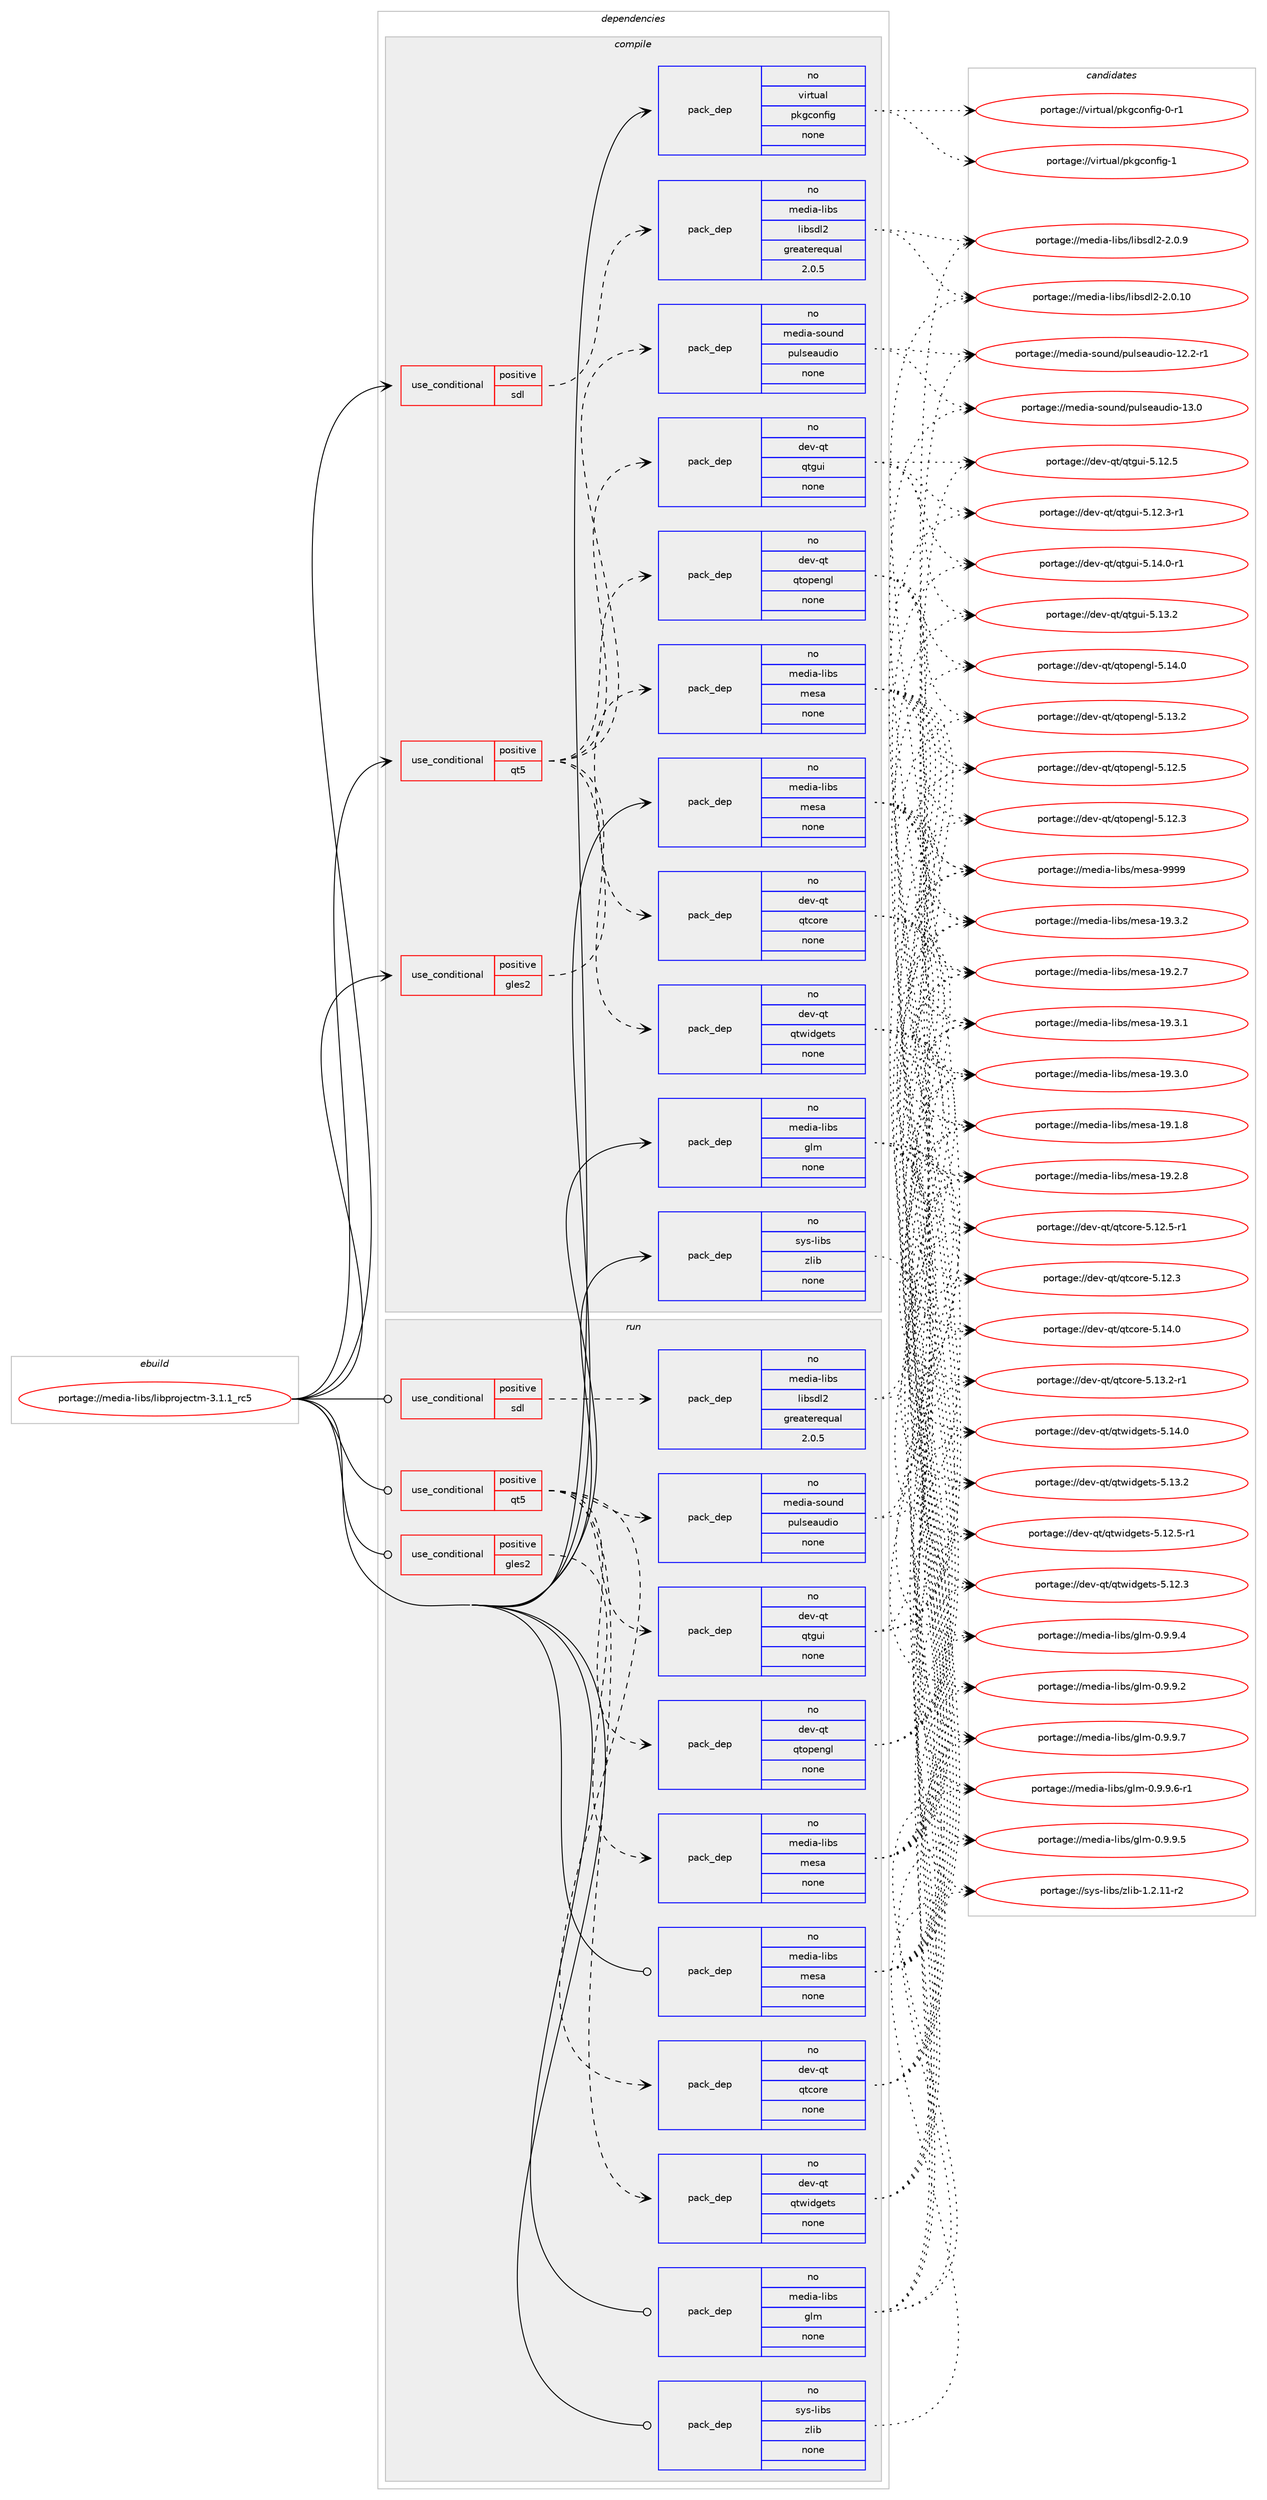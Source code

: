 digraph prolog {

# *************
# Graph options
# *************

newrank=true;
concentrate=true;
compound=true;
graph [rankdir=LR,fontname=Helvetica,fontsize=10,ranksep=1.5];#, ranksep=2.5, nodesep=0.2];
edge  [arrowhead=vee];
node  [fontname=Helvetica,fontsize=10];

# **********
# The ebuild
# **********

subgraph cluster_leftcol {
color=gray;
label=<<i>ebuild</i>>;
id [label="portage://media-libs/libprojectm-3.1.1_rc5", color=red, width=4, href="../media-libs/libprojectm-3.1.1_rc5.svg"];
}

# ****************
# The dependencies
# ****************

subgraph cluster_midcol {
color=gray;
label=<<i>dependencies</i>>;
subgraph cluster_compile {
fillcolor="#eeeeee";
style=filled;
label=<<i>compile</i>>;
subgraph cond48060 {
dependency210555 [label=<<TABLE BORDER="0" CELLBORDER="1" CELLSPACING="0" CELLPADDING="4"><TR><TD ROWSPAN="3" CELLPADDING="10">use_conditional</TD></TR><TR><TD>positive</TD></TR><TR><TD>gles2</TD></TR></TABLE>>, shape=none, color=red];
subgraph pack159235 {
dependency210556 [label=<<TABLE BORDER="0" CELLBORDER="1" CELLSPACING="0" CELLPADDING="4" WIDTH="220"><TR><TD ROWSPAN="6" CELLPADDING="30">pack_dep</TD></TR><TR><TD WIDTH="110">no</TD></TR><TR><TD>media-libs</TD></TR><TR><TD>mesa</TD></TR><TR><TD>none</TD></TR><TR><TD></TD></TR></TABLE>>, shape=none, color=blue];
}
dependency210555:e -> dependency210556:w [weight=20,style="dashed",arrowhead="vee"];
}
id:e -> dependency210555:w [weight=20,style="solid",arrowhead="vee"];
subgraph cond48061 {
dependency210557 [label=<<TABLE BORDER="0" CELLBORDER="1" CELLSPACING="0" CELLPADDING="4"><TR><TD ROWSPAN="3" CELLPADDING="10">use_conditional</TD></TR><TR><TD>positive</TD></TR><TR><TD>qt5</TD></TR></TABLE>>, shape=none, color=red];
subgraph pack159236 {
dependency210558 [label=<<TABLE BORDER="0" CELLBORDER="1" CELLSPACING="0" CELLPADDING="4" WIDTH="220"><TR><TD ROWSPAN="6" CELLPADDING="30">pack_dep</TD></TR><TR><TD WIDTH="110">no</TD></TR><TR><TD>dev-qt</TD></TR><TR><TD>qtcore</TD></TR><TR><TD>none</TD></TR><TR><TD></TD></TR></TABLE>>, shape=none, color=blue];
}
dependency210557:e -> dependency210558:w [weight=20,style="dashed",arrowhead="vee"];
subgraph pack159237 {
dependency210559 [label=<<TABLE BORDER="0" CELLBORDER="1" CELLSPACING="0" CELLPADDING="4" WIDTH="220"><TR><TD ROWSPAN="6" CELLPADDING="30">pack_dep</TD></TR><TR><TD WIDTH="110">no</TD></TR><TR><TD>dev-qt</TD></TR><TR><TD>qtgui</TD></TR><TR><TD>none</TD></TR><TR><TD></TD></TR></TABLE>>, shape=none, color=blue];
}
dependency210557:e -> dependency210559:w [weight=20,style="dashed",arrowhead="vee"];
subgraph pack159238 {
dependency210560 [label=<<TABLE BORDER="0" CELLBORDER="1" CELLSPACING="0" CELLPADDING="4" WIDTH="220"><TR><TD ROWSPAN="6" CELLPADDING="30">pack_dep</TD></TR><TR><TD WIDTH="110">no</TD></TR><TR><TD>dev-qt</TD></TR><TR><TD>qtwidgets</TD></TR><TR><TD>none</TD></TR><TR><TD></TD></TR></TABLE>>, shape=none, color=blue];
}
dependency210557:e -> dependency210560:w [weight=20,style="dashed",arrowhead="vee"];
subgraph pack159239 {
dependency210561 [label=<<TABLE BORDER="0" CELLBORDER="1" CELLSPACING="0" CELLPADDING="4" WIDTH="220"><TR><TD ROWSPAN="6" CELLPADDING="30">pack_dep</TD></TR><TR><TD WIDTH="110">no</TD></TR><TR><TD>dev-qt</TD></TR><TR><TD>qtopengl</TD></TR><TR><TD>none</TD></TR><TR><TD></TD></TR></TABLE>>, shape=none, color=blue];
}
dependency210557:e -> dependency210561:w [weight=20,style="dashed",arrowhead="vee"];
subgraph pack159240 {
dependency210562 [label=<<TABLE BORDER="0" CELLBORDER="1" CELLSPACING="0" CELLPADDING="4" WIDTH="220"><TR><TD ROWSPAN="6" CELLPADDING="30">pack_dep</TD></TR><TR><TD WIDTH="110">no</TD></TR><TR><TD>media-sound</TD></TR><TR><TD>pulseaudio</TD></TR><TR><TD>none</TD></TR><TR><TD></TD></TR></TABLE>>, shape=none, color=blue];
}
dependency210557:e -> dependency210562:w [weight=20,style="dashed",arrowhead="vee"];
}
id:e -> dependency210557:w [weight=20,style="solid",arrowhead="vee"];
subgraph cond48062 {
dependency210563 [label=<<TABLE BORDER="0" CELLBORDER="1" CELLSPACING="0" CELLPADDING="4"><TR><TD ROWSPAN="3" CELLPADDING="10">use_conditional</TD></TR><TR><TD>positive</TD></TR><TR><TD>sdl</TD></TR></TABLE>>, shape=none, color=red];
subgraph pack159241 {
dependency210564 [label=<<TABLE BORDER="0" CELLBORDER="1" CELLSPACING="0" CELLPADDING="4" WIDTH="220"><TR><TD ROWSPAN="6" CELLPADDING="30">pack_dep</TD></TR><TR><TD WIDTH="110">no</TD></TR><TR><TD>media-libs</TD></TR><TR><TD>libsdl2</TD></TR><TR><TD>greaterequal</TD></TR><TR><TD>2.0.5</TD></TR></TABLE>>, shape=none, color=blue];
}
dependency210563:e -> dependency210564:w [weight=20,style="dashed",arrowhead="vee"];
}
id:e -> dependency210563:w [weight=20,style="solid",arrowhead="vee"];
subgraph pack159242 {
dependency210565 [label=<<TABLE BORDER="0" CELLBORDER="1" CELLSPACING="0" CELLPADDING="4" WIDTH="220"><TR><TD ROWSPAN="6" CELLPADDING="30">pack_dep</TD></TR><TR><TD WIDTH="110">no</TD></TR><TR><TD>media-libs</TD></TR><TR><TD>glm</TD></TR><TR><TD>none</TD></TR><TR><TD></TD></TR></TABLE>>, shape=none, color=blue];
}
id:e -> dependency210565:w [weight=20,style="solid",arrowhead="vee"];
subgraph pack159243 {
dependency210566 [label=<<TABLE BORDER="0" CELLBORDER="1" CELLSPACING="0" CELLPADDING="4" WIDTH="220"><TR><TD ROWSPAN="6" CELLPADDING="30">pack_dep</TD></TR><TR><TD WIDTH="110">no</TD></TR><TR><TD>media-libs</TD></TR><TR><TD>mesa</TD></TR><TR><TD>none</TD></TR><TR><TD></TD></TR></TABLE>>, shape=none, color=blue];
}
id:e -> dependency210566:w [weight=20,style="solid",arrowhead="vee"];
subgraph pack159244 {
dependency210567 [label=<<TABLE BORDER="0" CELLBORDER="1" CELLSPACING="0" CELLPADDING="4" WIDTH="220"><TR><TD ROWSPAN="6" CELLPADDING="30">pack_dep</TD></TR><TR><TD WIDTH="110">no</TD></TR><TR><TD>sys-libs</TD></TR><TR><TD>zlib</TD></TR><TR><TD>none</TD></TR><TR><TD></TD></TR></TABLE>>, shape=none, color=blue];
}
id:e -> dependency210567:w [weight=20,style="solid",arrowhead="vee"];
subgraph pack159245 {
dependency210568 [label=<<TABLE BORDER="0" CELLBORDER="1" CELLSPACING="0" CELLPADDING="4" WIDTH="220"><TR><TD ROWSPAN="6" CELLPADDING="30">pack_dep</TD></TR><TR><TD WIDTH="110">no</TD></TR><TR><TD>virtual</TD></TR><TR><TD>pkgconfig</TD></TR><TR><TD>none</TD></TR><TR><TD></TD></TR></TABLE>>, shape=none, color=blue];
}
id:e -> dependency210568:w [weight=20,style="solid",arrowhead="vee"];
}
subgraph cluster_compileandrun {
fillcolor="#eeeeee";
style=filled;
label=<<i>compile and run</i>>;
}
subgraph cluster_run {
fillcolor="#eeeeee";
style=filled;
label=<<i>run</i>>;
subgraph cond48063 {
dependency210569 [label=<<TABLE BORDER="0" CELLBORDER="1" CELLSPACING="0" CELLPADDING="4"><TR><TD ROWSPAN="3" CELLPADDING="10">use_conditional</TD></TR><TR><TD>positive</TD></TR><TR><TD>gles2</TD></TR></TABLE>>, shape=none, color=red];
subgraph pack159246 {
dependency210570 [label=<<TABLE BORDER="0" CELLBORDER="1" CELLSPACING="0" CELLPADDING="4" WIDTH="220"><TR><TD ROWSPAN="6" CELLPADDING="30">pack_dep</TD></TR><TR><TD WIDTH="110">no</TD></TR><TR><TD>media-libs</TD></TR><TR><TD>mesa</TD></TR><TR><TD>none</TD></TR><TR><TD></TD></TR></TABLE>>, shape=none, color=blue];
}
dependency210569:e -> dependency210570:w [weight=20,style="dashed",arrowhead="vee"];
}
id:e -> dependency210569:w [weight=20,style="solid",arrowhead="odot"];
subgraph cond48064 {
dependency210571 [label=<<TABLE BORDER="0" CELLBORDER="1" CELLSPACING="0" CELLPADDING="4"><TR><TD ROWSPAN="3" CELLPADDING="10">use_conditional</TD></TR><TR><TD>positive</TD></TR><TR><TD>qt5</TD></TR></TABLE>>, shape=none, color=red];
subgraph pack159247 {
dependency210572 [label=<<TABLE BORDER="0" CELLBORDER="1" CELLSPACING="0" CELLPADDING="4" WIDTH="220"><TR><TD ROWSPAN="6" CELLPADDING="30">pack_dep</TD></TR><TR><TD WIDTH="110">no</TD></TR><TR><TD>dev-qt</TD></TR><TR><TD>qtcore</TD></TR><TR><TD>none</TD></TR><TR><TD></TD></TR></TABLE>>, shape=none, color=blue];
}
dependency210571:e -> dependency210572:w [weight=20,style="dashed",arrowhead="vee"];
subgraph pack159248 {
dependency210573 [label=<<TABLE BORDER="0" CELLBORDER="1" CELLSPACING="0" CELLPADDING="4" WIDTH="220"><TR><TD ROWSPAN="6" CELLPADDING="30">pack_dep</TD></TR><TR><TD WIDTH="110">no</TD></TR><TR><TD>dev-qt</TD></TR><TR><TD>qtgui</TD></TR><TR><TD>none</TD></TR><TR><TD></TD></TR></TABLE>>, shape=none, color=blue];
}
dependency210571:e -> dependency210573:w [weight=20,style="dashed",arrowhead="vee"];
subgraph pack159249 {
dependency210574 [label=<<TABLE BORDER="0" CELLBORDER="1" CELLSPACING="0" CELLPADDING="4" WIDTH="220"><TR><TD ROWSPAN="6" CELLPADDING="30">pack_dep</TD></TR><TR><TD WIDTH="110">no</TD></TR><TR><TD>dev-qt</TD></TR><TR><TD>qtwidgets</TD></TR><TR><TD>none</TD></TR><TR><TD></TD></TR></TABLE>>, shape=none, color=blue];
}
dependency210571:e -> dependency210574:w [weight=20,style="dashed",arrowhead="vee"];
subgraph pack159250 {
dependency210575 [label=<<TABLE BORDER="0" CELLBORDER="1" CELLSPACING="0" CELLPADDING="4" WIDTH="220"><TR><TD ROWSPAN="6" CELLPADDING="30">pack_dep</TD></TR><TR><TD WIDTH="110">no</TD></TR><TR><TD>dev-qt</TD></TR><TR><TD>qtopengl</TD></TR><TR><TD>none</TD></TR><TR><TD></TD></TR></TABLE>>, shape=none, color=blue];
}
dependency210571:e -> dependency210575:w [weight=20,style="dashed",arrowhead="vee"];
subgraph pack159251 {
dependency210576 [label=<<TABLE BORDER="0" CELLBORDER="1" CELLSPACING="0" CELLPADDING="4" WIDTH="220"><TR><TD ROWSPAN="6" CELLPADDING="30">pack_dep</TD></TR><TR><TD WIDTH="110">no</TD></TR><TR><TD>media-sound</TD></TR><TR><TD>pulseaudio</TD></TR><TR><TD>none</TD></TR><TR><TD></TD></TR></TABLE>>, shape=none, color=blue];
}
dependency210571:e -> dependency210576:w [weight=20,style="dashed",arrowhead="vee"];
}
id:e -> dependency210571:w [weight=20,style="solid",arrowhead="odot"];
subgraph cond48065 {
dependency210577 [label=<<TABLE BORDER="0" CELLBORDER="1" CELLSPACING="0" CELLPADDING="4"><TR><TD ROWSPAN="3" CELLPADDING="10">use_conditional</TD></TR><TR><TD>positive</TD></TR><TR><TD>sdl</TD></TR></TABLE>>, shape=none, color=red];
subgraph pack159252 {
dependency210578 [label=<<TABLE BORDER="0" CELLBORDER="1" CELLSPACING="0" CELLPADDING="4" WIDTH="220"><TR><TD ROWSPAN="6" CELLPADDING="30">pack_dep</TD></TR><TR><TD WIDTH="110">no</TD></TR><TR><TD>media-libs</TD></TR><TR><TD>libsdl2</TD></TR><TR><TD>greaterequal</TD></TR><TR><TD>2.0.5</TD></TR></TABLE>>, shape=none, color=blue];
}
dependency210577:e -> dependency210578:w [weight=20,style="dashed",arrowhead="vee"];
}
id:e -> dependency210577:w [weight=20,style="solid",arrowhead="odot"];
subgraph pack159253 {
dependency210579 [label=<<TABLE BORDER="0" CELLBORDER="1" CELLSPACING="0" CELLPADDING="4" WIDTH="220"><TR><TD ROWSPAN="6" CELLPADDING="30">pack_dep</TD></TR><TR><TD WIDTH="110">no</TD></TR><TR><TD>media-libs</TD></TR><TR><TD>glm</TD></TR><TR><TD>none</TD></TR><TR><TD></TD></TR></TABLE>>, shape=none, color=blue];
}
id:e -> dependency210579:w [weight=20,style="solid",arrowhead="odot"];
subgraph pack159254 {
dependency210580 [label=<<TABLE BORDER="0" CELLBORDER="1" CELLSPACING="0" CELLPADDING="4" WIDTH="220"><TR><TD ROWSPAN="6" CELLPADDING="30">pack_dep</TD></TR><TR><TD WIDTH="110">no</TD></TR><TR><TD>media-libs</TD></TR><TR><TD>mesa</TD></TR><TR><TD>none</TD></TR><TR><TD></TD></TR></TABLE>>, shape=none, color=blue];
}
id:e -> dependency210580:w [weight=20,style="solid",arrowhead="odot"];
subgraph pack159255 {
dependency210581 [label=<<TABLE BORDER="0" CELLBORDER="1" CELLSPACING="0" CELLPADDING="4" WIDTH="220"><TR><TD ROWSPAN="6" CELLPADDING="30">pack_dep</TD></TR><TR><TD WIDTH="110">no</TD></TR><TR><TD>sys-libs</TD></TR><TR><TD>zlib</TD></TR><TR><TD>none</TD></TR><TR><TD></TD></TR></TABLE>>, shape=none, color=blue];
}
id:e -> dependency210581:w [weight=20,style="solid",arrowhead="odot"];
}
}

# **************
# The candidates
# **************

subgraph cluster_choices {
rank=same;
color=gray;
label=<<i>candidates</i>>;

subgraph choice159235 {
color=black;
nodesep=1;
choice10910110010597451081059811547109101115974557575757 [label="portage://media-libs/mesa-9999", color=red, width=4,href="../media-libs/mesa-9999.svg"];
choice109101100105974510810598115471091011159745495746514650 [label="portage://media-libs/mesa-19.3.2", color=red, width=4,href="../media-libs/mesa-19.3.2.svg"];
choice109101100105974510810598115471091011159745495746514649 [label="portage://media-libs/mesa-19.3.1", color=red, width=4,href="../media-libs/mesa-19.3.1.svg"];
choice109101100105974510810598115471091011159745495746514648 [label="portage://media-libs/mesa-19.3.0", color=red, width=4,href="../media-libs/mesa-19.3.0.svg"];
choice109101100105974510810598115471091011159745495746504656 [label="portage://media-libs/mesa-19.2.8", color=red, width=4,href="../media-libs/mesa-19.2.8.svg"];
choice109101100105974510810598115471091011159745495746504655 [label="portage://media-libs/mesa-19.2.7", color=red, width=4,href="../media-libs/mesa-19.2.7.svg"];
choice109101100105974510810598115471091011159745495746494656 [label="portage://media-libs/mesa-19.1.8", color=red, width=4,href="../media-libs/mesa-19.1.8.svg"];
dependency210556:e -> choice10910110010597451081059811547109101115974557575757:w [style=dotted,weight="100"];
dependency210556:e -> choice109101100105974510810598115471091011159745495746514650:w [style=dotted,weight="100"];
dependency210556:e -> choice109101100105974510810598115471091011159745495746514649:w [style=dotted,weight="100"];
dependency210556:e -> choice109101100105974510810598115471091011159745495746514648:w [style=dotted,weight="100"];
dependency210556:e -> choice109101100105974510810598115471091011159745495746504656:w [style=dotted,weight="100"];
dependency210556:e -> choice109101100105974510810598115471091011159745495746504655:w [style=dotted,weight="100"];
dependency210556:e -> choice109101100105974510810598115471091011159745495746494656:w [style=dotted,weight="100"];
}
subgraph choice159236 {
color=black;
nodesep=1;
choice10010111845113116471131169911111410145534649524648 [label="portage://dev-qt/qtcore-5.14.0", color=red, width=4,href="../dev-qt/qtcore-5.14.0.svg"];
choice100101118451131164711311699111114101455346495146504511449 [label="portage://dev-qt/qtcore-5.13.2-r1", color=red, width=4,href="../dev-qt/qtcore-5.13.2-r1.svg"];
choice100101118451131164711311699111114101455346495046534511449 [label="portage://dev-qt/qtcore-5.12.5-r1", color=red, width=4,href="../dev-qt/qtcore-5.12.5-r1.svg"];
choice10010111845113116471131169911111410145534649504651 [label="portage://dev-qt/qtcore-5.12.3", color=red, width=4,href="../dev-qt/qtcore-5.12.3.svg"];
dependency210558:e -> choice10010111845113116471131169911111410145534649524648:w [style=dotted,weight="100"];
dependency210558:e -> choice100101118451131164711311699111114101455346495146504511449:w [style=dotted,weight="100"];
dependency210558:e -> choice100101118451131164711311699111114101455346495046534511449:w [style=dotted,weight="100"];
dependency210558:e -> choice10010111845113116471131169911111410145534649504651:w [style=dotted,weight="100"];
}
subgraph choice159237 {
color=black;
nodesep=1;
choice1001011184511311647113116103117105455346495246484511449 [label="portage://dev-qt/qtgui-5.14.0-r1", color=red, width=4,href="../dev-qt/qtgui-5.14.0-r1.svg"];
choice100101118451131164711311610311710545534649514650 [label="portage://dev-qt/qtgui-5.13.2", color=red, width=4,href="../dev-qt/qtgui-5.13.2.svg"];
choice100101118451131164711311610311710545534649504653 [label="portage://dev-qt/qtgui-5.12.5", color=red, width=4,href="../dev-qt/qtgui-5.12.5.svg"];
choice1001011184511311647113116103117105455346495046514511449 [label="portage://dev-qt/qtgui-5.12.3-r1", color=red, width=4,href="../dev-qt/qtgui-5.12.3-r1.svg"];
dependency210559:e -> choice1001011184511311647113116103117105455346495246484511449:w [style=dotted,weight="100"];
dependency210559:e -> choice100101118451131164711311610311710545534649514650:w [style=dotted,weight="100"];
dependency210559:e -> choice100101118451131164711311610311710545534649504653:w [style=dotted,weight="100"];
dependency210559:e -> choice1001011184511311647113116103117105455346495046514511449:w [style=dotted,weight="100"];
}
subgraph choice159238 {
color=black;
nodesep=1;
choice100101118451131164711311611910510010310111611545534649524648 [label="portage://dev-qt/qtwidgets-5.14.0", color=red, width=4,href="../dev-qt/qtwidgets-5.14.0.svg"];
choice100101118451131164711311611910510010310111611545534649514650 [label="portage://dev-qt/qtwidgets-5.13.2", color=red, width=4,href="../dev-qt/qtwidgets-5.13.2.svg"];
choice1001011184511311647113116119105100103101116115455346495046534511449 [label="portage://dev-qt/qtwidgets-5.12.5-r1", color=red, width=4,href="../dev-qt/qtwidgets-5.12.5-r1.svg"];
choice100101118451131164711311611910510010310111611545534649504651 [label="portage://dev-qt/qtwidgets-5.12.3", color=red, width=4,href="../dev-qt/qtwidgets-5.12.3.svg"];
dependency210560:e -> choice100101118451131164711311611910510010310111611545534649524648:w [style=dotted,weight="100"];
dependency210560:e -> choice100101118451131164711311611910510010310111611545534649514650:w [style=dotted,weight="100"];
dependency210560:e -> choice1001011184511311647113116119105100103101116115455346495046534511449:w [style=dotted,weight="100"];
dependency210560:e -> choice100101118451131164711311611910510010310111611545534649504651:w [style=dotted,weight="100"];
}
subgraph choice159239 {
color=black;
nodesep=1;
choice100101118451131164711311611111210111010310845534649524648 [label="portage://dev-qt/qtopengl-5.14.0", color=red, width=4,href="../dev-qt/qtopengl-5.14.0.svg"];
choice100101118451131164711311611111210111010310845534649514650 [label="portage://dev-qt/qtopengl-5.13.2", color=red, width=4,href="../dev-qt/qtopengl-5.13.2.svg"];
choice100101118451131164711311611111210111010310845534649504653 [label="portage://dev-qt/qtopengl-5.12.5", color=red, width=4,href="../dev-qt/qtopengl-5.12.5.svg"];
choice100101118451131164711311611111210111010310845534649504651 [label="portage://dev-qt/qtopengl-5.12.3", color=red, width=4,href="../dev-qt/qtopengl-5.12.3.svg"];
dependency210561:e -> choice100101118451131164711311611111210111010310845534649524648:w [style=dotted,weight="100"];
dependency210561:e -> choice100101118451131164711311611111210111010310845534649514650:w [style=dotted,weight="100"];
dependency210561:e -> choice100101118451131164711311611111210111010310845534649504653:w [style=dotted,weight="100"];
dependency210561:e -> choice100101118451131164711311611111210111010310845534649504651:w [style=dotted,weight="100"];
}
subgraph choice159240 {
color=black;
nodesep=1;
choice109101100105974511511111711010047112117108115101971171001051114549514648 [label="portage://media-sound/pulseaudio-13.0", color=red, width=4,href="../media-sound/pulseaudio-13.0.svg"];
choice1091011001059745115111117110100471121171081151019711710010511145495046504511449 [label="portage://media-sound/pulseaudio-12.2-r1", color=red, width=4,href="../media-sound/pulseaudio-12.2-r1.svg"];
dependency210562:e -> choice109101100105974511511111711010047112117108115101971171001051114549514648:w [style=dotted,weight="100"];
dependency210562:e -> choice1091011001059745115111117110100471121171081151019711710010511145495046504511449:w [style=dotted,weight="100"];
}
subgraph choice159241 {
color=black;
nodesep=1;
choice109101100105974510810598115471081059811510010850455046484657 [label="portage://media-libs/libsdl2-2.0.9", color=red, width=4,href="../media-libs/libsdl2-2.0.9.svg"];
choice10910110010597451081059811547108105981151001085045504648464948 [label="portage://media-libs/libsdl2-2.0.10", color=red, width=4,href="../media-libs/libsdl2-2.0.10.svg"];
dependency210564:e -> choice109101100105974510810598115471081059811510010850455046484657:w [style=dotted,weight="100"];
dependency210564:e -> choice10910110010597451081059811547108105981151001085045504648464948:w [style=dotted,weight="100"];
}
subgraph choice159242 {
color=black;
nodesep=1;
choice109101100105974510810598115471031081094548465746574655 [label="portage://media-libs/glm-0.9.9.7", color=red, width=4,href="../media-libs/glm-0.9.9.7.svg"];
choice1091011001059745108105981154710310810945484657465746544511449 [label="portage://media-libs/glm-0.9.9.6-r1", color=red, width=4,href="../media-libs/glm-0.9.9.6-r1.svg"];
choice109101100105974510810598115471031081094548465746574653 [label="portage://media-libs/glm-0.9.9.5", color=red, width=4,href="../media-libs/glm-0.9.9.5.svg"];
choice109101100105974510810598115471031081094548465746574652 [label="portage://media-libs/glm-0.9.9.4", color=red, width=4,href="../media-libs/glm-0.9.9.4.svg"];
choice109101100105974510810598115471031081094548465746574650 [label="portage://media-libs/glm-0.9.9.2", color=red, width=4,href="../media-libs/glm-0.9.9.2.svg"];
dependency210565:e -> choice109101100105974510810598115471031081094548465746574655:w [style=dotted,weight="100"];
dependency210565:e -> choice1091011001059745108105981154710310810945484657465746544511449:w [style=dotted,weight="100"];
dependency210565:e -> choice109101100105974510810598115471031081094548465746574653:w [style=dotted,weight="100"];
dependency210565:e -> choice109101100105974510810598115471031081094548465746574652:w [style=dotted,weight="100"];
dependency210565:e -> choice109101100105974510810598115471031081094548465746574650:w [style=dotted,weight="100"];
}
subgraph choice159243 {
color=black;
nodesep=1;
choice10910110010597451081059811547109101115974557575757 [label="portage://media-libs/mesa-9999", color=red, width=4,href="../media-libs/mesa-9999.svg"];
choice109101100105974510810598115471091011159745495746514650 [label="portage://media-libs/mesa-19.3.2", color=red, width=4,href="../media-libs/mesa-19.3.2.svg"];
choice109101100105974510810598115471091011159745495746514649 [label="portage://media-libs/mesa-19.3.1", color=red, width=4,href="../media-libs/mesa-19.3.1.svg"];
choice109101100105974510810598115471091011159745495746514648 [label="portage://media-libs/mesa-19.3.0", color=red, width=4,href="../media-libs/mesa-19.3.0.svg"];
choice109101100105974510810598115471091011159745495746504656 [label="portage://media-libs/mesa-19.2.8", color=red, width=4,href="../media-libs/mesa-19.2.8.svg"];
choice109101100105974510810598115471091011159745495746504655 [label="portage://media-libs/mesa-19.2.7", color=red, width=4,href="../media-libs/mesa-19.2.7.svg"];
choice109101100105974510810598115471091011159745495746494656 [label="portage://media-libs/mesa-19.1.8", color=red, width=4,href="../media-libs/mesa-19.1.8.svg"];
dependency210566:e -> choice10910110010597451081059811547109101115974557575757:w [style=dotted,weight="100"];
dependency210566:e -> choice109101100105974510810598115471091011159745495746514650:w [style=dotted,weight="100"];
dependency210566:e -> choice109101100105974510810598115471091011159745495746514649:w [style=dotted,weight="100"];
dependency210566:e -> choice109101100105974510810598115471091011159745495746514648:w [style=dotted,weight="100"];
dependency210566:e -> choice109101100105974510810598115471091011159745495746504656:w [style=dotted,weight="100"];
dependency210566:e -> choice109101100105974510810598115471091011159745495746504655:w [style=dotted,weight="100"];
dependency210566:e -> choice109101100105974510810598115471091011159745495746494656:w [style=dotted,weight="100"];
}
subgraph choice159244 {
color=black;
nodesep=1;
choice11512111545108105981154712210810598454946504649494511450 [label="portage://sys-libs/zlib-1.2.11-r2", color=red, width=4,href="../sys-libs/zlib-1.2.11-r2.svg"];
dependency210567:e -> choice11512111545108105981154712210810598454946504649494511450:w [style=dotted,weight="100"];
}
subgraph choice159245 {
color=black;
nodesep=1;
choice1181051141161179710847112107103991111101021051034549 [label="portage://virtual/pkgconfig-1", color=red, width=4,href="../virtual/pkgconfig-1.svg"];
choice11810511411611797108471121071039911111010210510345484511449 [label="portage://virtual/pkgconfig-0-r1", color=red, width=4,href="../virtual/pkgconfig-0-r1.svg"];
dependency210568:e -> choice1181051141161179710847112107103991111101021051034549:w [style=dotted,weight="100"];
dependency210568:e -> choice11810511411611797108471121071039911111010210510345484511449:w [style=dotted,weight="100"];
}
subgraph choice159246 {
color=black;
nodesep=1;
choice10910110010597451081059811547109101115974557575757 [label="portage://media-libs/mesa-9999", color=red, width=4,href="../media-libs/mesa-9999.svg"];
choice109101100105974510810598115471091011159745495746514650 [label="portage://media-libs/mesa-19.3.2", color=red, width=4,href="../media-libs/mesa-19.3.2.svg"];
choice109101100105974510810598115471091011159745495746514649 [label="portage://media-libs/mesa-19.3.1", color=red, width=4,href="../media-libs/mesa-19.3.1.svg"];
choice109101100105974510810598115471091011159745495746514648 [label="portage://media-libs/mesa-19.3.0", color=red, width=4,href="../media-libs/mesa-19.3.0.svg"];
choice109101100105974510810598115471091011159745495746504656 [label="portage://media-libs/mesa-19.2.8", color=red, width=4,href="../media-libs/mesa-19.2.8.svg"];
choice109101100105974510810598115471091011159745495746504655 [label="portage://media-libs/mesa-19.2.7", color=red, width=4,href="../media-libs/mesa-19.2.7.svg"];
choice109101100105974510810598115471091011159745495746494656 [label="portage://media-libs/mesa-19.1.8", color=red, width=4,href="../media-libs/mesa-19.1.8.svg"];
dependency210570:e -> choice10910110010597451081059811547109101115974557575757:w [style=dotted,weight="100"];
dependency210570:e -> choice109101100105974510810598115471091011159745495746514650:w [style=dotted,weight="100"];
dependency210570:e -> choice109101100105974510810598115471091011159745495746514649:w [style=dotted,weight="100"];
dependency210570:e -> choice109101100105974510810598115471091011159745495746514648:w [style=dotted,weight="100"];
dependency210570:e -> choice109101100105974510810598115471091011159745495746504656:w [style=dotted,weight="100"];
dependency210570:e -> choice109101100105974510810598115471091011159745495746504655:w [style=dotted,weight="100"];
dependency210570:e -> choice109101100105974510810598115471091011159745495746494656:w [style=dotted,weight="100"];
}
subgraph choice159247 {
color=black;
nodesep=1;
choice10010111845113116471131169911111410145534649524648 [label="portage://dev-qt/qtcore-5.14.0", color=red, width=4,href="../dev-qt/qtcore-5.14.0.svg"];
choice100101118451131164711311699111114101455346495146504511449 [label="portage://dev-qt/qtcore-5.13.2-r1", color=red, width=4,href="../dev-qt/qtcore-5.13.2-r1.svg"];
choice100101118451131164711311699111114101455346495046534511449 [label="portage://dev-qt/qtcore-5.12.5-r1", color=red, width=4,href="../dev-qt/qtcore-5.12.5-r1.svg"];
choice10010111845113116471131169911111410145534649504651 [label="portage://dev-qt/qtcore-5.12.3", color=red, width=4,href="../dev-qt/qtcore-5.12.3.svg"];
dependency210572:e -> choice10010111845113116471131169911111410145534649524648:w [style=dotted,weight="100"];
dependency210572:e -> choice100101118451131164711311699111114101455346495146504511449:w [style=dotted,weight="100"];
dependency210572:e -> choice100101118451131164711311699111114101455346495046534511449:w [style=dotted,weight="100"];
dependency210572:e -> choice10010111845113116471131169911111410145534649504651:w [style=dotted,weight="100"];
}
subgraph choice159248 {
color=black;
nodesep=1;
choice1001011184511311647113116103117105455346495246484511449 [label="portage://dev-qt/qtgui-5.14.0-r1", color=red, width=4,href="../dev-qt/qtgui-5.14.0-r1.svg"];
choice100101118451131164711311610311710545534649514650 [label="portage://dev-qt/qtgui-5.13.2", color=red, width=4,href="../dev-qt/qtgui-5.13.2.svg"];
choice100101118451131164711311610311710545534649504653 [label="portage://dev-qt/qtgui-5.12.5", color=red, width=4,href="../dev-qt/qtgui-5.12.5.svg"];
choice1001011184511311647113116103117105455346495046514511449 [label="portage://dev-qt/qtgui-5.12.3-r1", color=red, width=4,href="../dev-qt/qtgui-5.12.3-r1.svg"];
dependency210573:e -> choice1001011184511311647113116103117105455346495246484511449:w [style=dotted,weight="100"];
dependency210573:e -> choice100101118451131164711311610311710545534649514650:w [style=dotted,weight="100"];
dependency210573:e -> choice100101118451131164711311610311710545534649504653:w [style=dotted,weight="100"];
dependency210573:e -> choice1001011184511311647113116103117105455346495046514511449:w [style=dotted,weight="100"];
}
subgraph choice159249 {
color=black;
nodesep=1;
choice100101118451131164711311611910510010310111611545534649524648 [label="portage://dev-qt/qtwidgets-5.14.0", color=red, width=4,href="../dev-qt/qtwidgets-5.14.0.svg"];
choice100101118451131164711311611910510010310111611545534649514650 [label="portage://dev-qt/qtwidgets-5.13.2", color=red, width=4,href="../dev-qt/qtwidgets-5.13.2.svg"];
choice1001011184511311647113116119105100103101116115455346495046534511449 [label="portage://dev-qt/qtwidgets-5.12.5-r1", color=red, width=4,href="../dev-qt/qtwidgets-5.12.5-r1.svg"];
choice100101118451131164711311611910510010310111611545534649504651 [label="portage://dev-qt/qtwidgets-5.12.3", color=red, width=4,href="../dev-qt/qtwidgets-5.12.3.svg"];
dependency210574:e -> choice100101118451131164711311611910510010310111611545534649524648:w [style=dotted,weight="100"];
dependency210574:e -> choice100101118451131164711311611910510010310111611545534649514650:w [style=dotted,weight="100"];
dependency210574:e -> choice1001011184511311647113116119105100103101116115455346495046534511449:w [style=dotted,weight="100"];
dependency210574:e -> choice100101118451131164711311611910510010310111611545534649504651:w [style=dotted,weight="100"];
}
subgraph choice159250 {
color=black;
nodesep=1;
choice100101118451131164711311611111210111010310845534649524648 [label="portage://dev-qt/qtopengl-5.14.0", color=red, width=4,href="../dev-qt/qtopengl-5.14.0.svg"];
choice100101118451131164711311611111210111010310845534649514650 [label="portage://dev-qt/qtopengl-5.13.2", color=red, width=4,href="../dev-qt/qtopengl-5.13.2.svg"];
choice100101118451131164711311611111210111010310845534649504653 [label="portage://dev-qt/qtopengl-5.12.5", color=red, width=4,href="../dev-qt/qtopengl-5.12.5.svg"];
choice100101118451131164711311611111210111010310845534649504651 [label="portage://dev-qt/qtopengl-5.12.3", color=red, width=4,href="../dev-qt/qtopengl-5.12.3.svg"];
dependency210575:e -> choice100101118451131164711311611111210111010310845534649524648:w [style=dotted,weight="100"];
dependency210575:e -> choice100101118451131164711311611111210111010310845534649514650:w [style=dotted,weight="100"];
dependency210575:e -> choice100101118451131164711311611111210111010310845534649504653:w [style=dotted,weight="100"];
dependency210575:e -> choice100101118451131164711311611111210111010310845534649504651:w [style=dotted,weight="100"];
}
subgraph choice159251 {
color=black;
nodesep=1;
choice109101100105974511511111711010047112117108115101971171001051114549514648 [label="portage://media-sound/pulseaudio-13.0", color=red, width=4,href="../media-sound/pulseaudio-13.0.svg"];
choice1091011001059745115111117110100471121171081151019711710010511145495046504511449 [label="portage://media-sound/pulseaudio-12.2-r1", color=red, width=4,href="../media-sound/pulseaudio-12.2-r1.svg"];
dependency210576:e -> choice109101100105974511511111711010047112117108115101971171001051114549514648:w [style=dotted,weight="100"];
dependency210576:e -> choice1091011001059745115111117110100471121171081151019711710010511145495046504511449:w [style=dotted,weight="100"];
}
subgraph choice159252 {
color=black;
nodesep=1;
choice109101100105974510810598115471081059811510010850455046484657 [label="portage://media-libs/libsdl2-2.0.9", color=red, width=4,href="../media-libs/libsdl2-2.0.9.svg"];
choice10910110010597451081059811547108105981151001085045504648464948 [label="portage://media-libs/libsdl2-2.0.10", color=red, width=4,href="../media-libs/libsdl2-2.0.10.svg"];
dependency210578:e -> choice109101100105974510810598115471081059811510010850455046484657:w [style=dotted,weight="100"];
dependency210578:e -> choice10910110010597451081059811547108105981151001085045504648464948:w [style=dotted,weight="100"];
}
subgraph choice159253 {
color=black;
nodesep=1;
choice109101100105974510810598115471031081094548465746574655 [label="portage://media-libs/glm-0.9.9.7", color=red, width=4,href="../media-libs/glm-0.9.9.7.svg"];
choice1091011001059745108105981154710310810945484657465746544511449 [label="portage://media-libs/glm-0.9.9.6-r1", color=red, width=4,href="../media-libs/glm-0.9.9.6-r1.svg"];
choice109101100105974510810598115471031081094548465746574653 [label="portage://media-libs/glm-0.9.9.5", color=red, width=4,href="../media-libs/glm-0.9.9.5.svg"];
choice109101100105974510810598115471031081094548465746574652 [label="portage://media-libs/glm-0.9.9.4", color=red, width=4,href="../media-libs/glm-0.9.9.4.svg"];
choice109101100105974510810598115471031081094548465746574650 [label="portage://media-libs/glm-0.9.9.2", color=red, width=4,href="../media-libs/glm-0.9.9.2.svg"];
dependency210579:e -> choice109101100105974510810598115471031081094548465746574655:w [style=dotted,weight="100"];
dependency210579:e -> choice1091011001059745108105981154710310810945484657465746544511449:w [style=dotted,weight="100"];
dependency210579:e -> choice109101100105974510810598115471031081094548465746574653:w [style=dotted,weight="100"];
dependency210579:e -> choice109101100105974510810598115471031081094548465746574652:w [style=dotted,weight="100"];
dependency210579:e -> choice109101100105974510810598115471031081094548465746574650:w [style=dotted,weight="100"];
}
subgraph choice159254 {
color=black;
nodesep=1;
choice10910110010597451081059811547109101115974557575757 [label="portage://media-libs/mesa-9999", color=red, width=4,href="../media-libs/mesa-9999.svg"];
choice109101100105974510810598115471091011159745495746514650 [label="portage://media-libs/mesa-19.3.2", color=red, width=4,href="../media-libs/mesa-19.3.2.svg"];
choice109101100105974510810598115471091011159745495746514649 [label="portage://media-libs/mesa-19.3.1", color=red, width=4,href="../media-libs/mesa-19.3.1.svg"];
choice109101100105974510810598115471091011159745495746514648 [label="portage://media-libs/mesa-19.3.0", color=red, width=4,href="../media-libs/mesa-19.3.0.svg"];
choice109101100105974510810598115471091011159745495746504656 [label="portage://media-libs/mesa-19.2.8", color=red, width=4,href="../media-libs/mesa-19.2.8.svg"];
choice109101100105974510810598115471091011159745495746504655 [label="portage://media-libs/mesa-19.2.7", color=red, width=4,href="../media-libs/mesa-19.2.7.svg"];
choice109101100105974510810598115471091011159745495746494656 [label="portage://media-libs/mesa-19.1.8", color=red, width=4,href="../media-libs/mesa-19.1.8.svg"];
dependency210580:e -> choice10910110010597451081059811547109101115974557575757:w [style=dotted,weight="100"];
dependency210580:e -> choice109101100105974510810598115471091011159745495746514650:w [style=dotted,weight="100"];
dependency210580:e -> choice109101100105974510810598115471091011159745495746514649:w [style=dotted,weight="100"];
dependency210580:e -> choice109101100105974510810598115471091011159745495746514648:w [style=dotted,weight="100"];
dependency210580:e -> choice109101100105974510810598115471091011159745495746504656:w [style=dotted,weight="100"];
dependency210580:e -> choice109101100105974510810598115471091011159745495746504655:w [style=dotted,weight="100"];
dependency210580:e -> choice109101100105974510810598115471091011159745495746494656:w [style=dotted,weight="100"];
}
subgraph choice159255 {
color=black;
nodesep=1;
choice11512111545108105981154712210810598454946504649494511450 [label="portage://sys-libs/zlib-1.2.11-r2", color=red, width=4,href="../sys-libs/zlib-1.2.11-r2.svg"];
dependency210581:e -> choice11512111545108105981154712210810598454946504649494511450:w [style=dotted,weight="100"];
}
}

}
